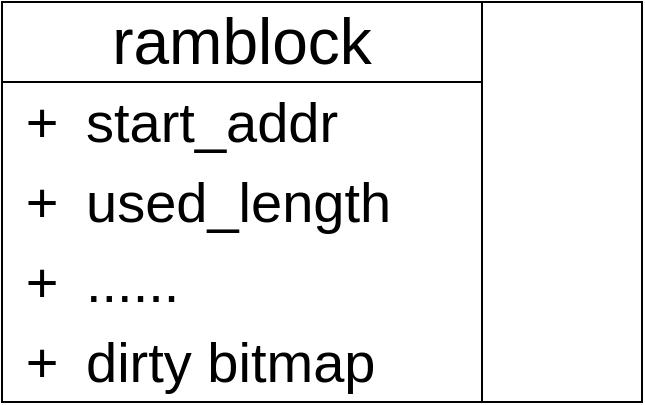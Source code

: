 <mxfile version="21.6.2" type="github">
  <diagram name="第 1 页" id="eFLcW4rc1OjBL_pe3tL0">
    <mxGraphModel dx="2019" dy="1155" grid="1" gridSize="10" guides="1" tooltips="1" connect="1" arrows="1" fold="1" page="1" pageScale="1" pageWidth="827" pageHeight="1169" math="0" shadow="0">
      <root>
        <mxCell id="0" />
        <mxCell id="1" parent="0" />
        <mxCell id="zmStRXuhUgsYv_nEsaAY-1" value="" style="rounded=0;whiteSpace=wrap;html=1;align=left;" vertex="1" parent="1">
          <mxGeometry x="200" y="320" width="240" height="160" as="geometry" />
        </mxCell>
        <mxCell id="zmStRXuhUgsYv_nEsaAY-2" value="" style="rounded=0;whiteSpace=wrap;html=1;" vertex="1" parent="1">
          <mxGeometry x="440" y="280" width="80" height="200" as="geometry" />
        </mxCell>
        <mxCell id="zmStRXuhUgsYv_nEsaAY-3" value="&lt;font style=&quot;font-size: 32px;&quot;&gt;ramblock&lt;/font&gt;" style="rounded=0;whiteSpace=wrap;html=1;" vertex="1" parent="1">
          <mxGeometry x="200" y="280" width="240" height="40" as="geometry" />
        </mxCell>
        <mxCell id="zmStRXuhUgsYv_nEsaAY-4" value="&lt;span style=&quot;background-color: initial;&quot;&gt;&lt;font style=&quot;font-size: 28px;&quot;&gt;dirty bitmap&lt;/font&gt;&lt;/span&gt;" style="text;html=1;strokeColor=none;fillColor=none;align=left;verticalAlign=middle;whiteSpace=wrap;rounded=0;" vertex="1" parent="1">
          <mxGeometry x="240" y="440" width="200" height="40" as="geometry" />
        </mxCell>
        <mxCell id="zmStRXuhUgsYv_nEsaAY-5" value="&lt;font style=&quot;font-size: 28px;&quot;&gt;+&lt;/font&gt;" style="text;html=1;strokeColor=none;fillColor=none;align=center;verticalAlign=middle;whiteSpace=wrap;rounded=0;" vertex="1" parent="1">
          <mxGeometry x="200" y="440" width="40" height="40" as="geometry" />
        </mxCell>
        <mxCell id="zmStRXuhUgsYv_nEsaAY-6" value="&lt;span style=&quot;background-color: initial;&quot;&gt;&lt;font style=&quot;font-size: 28px;&quot;&gt;start_addr&lt;/font&gt;&lt;/span&gt;" style="text;html=1;strokeColor=none;fillColor=none;align=left;verticalAlign=middle;whiteSpace=wrap;rounded=0;" vertex="1" parent="1">
          <mxGeometry x="240" y="320" width="200" height="40" as="geometry" />
        </mxCell>
        <mxCell id="zmStRXuhUgsYv_nEsaAY-7" value="&lt;font style=&quot;font-size: 28px;&quot;&gt;+&lt;/font&gt;" style="text;html=1;strokeColor=none;fillColor=none;align=center;verticalAlign=middle;whiteSpace=wrap;rounded=0;" vertex="1" parent="1">
          <mxGeometry x="200" y="320" width="40" height="40" as="geometry" />
        </mxCell>
        <mxCell id="zmStRXuhUgsYv_nEsaAY-8" value="&lt;span style=&quot;background-color: initial;&quot;&gt;&lt;font style=&quot;font-size: 28px;&quot;&gt;used_length&lt;/font&gt;&lt;/span&gt;" style="text;html=1;strokeColor=none;fillColor=none;align=left;verticalAlign=middle;whiteSpace=wrap;rounded=0;" vertex="1" parent="1">
          <mxGeometry x="240" y="360" width="200" height="40" as="geometry" />
        </mxCell>
        <mxCell id="zmStRXuhUgsYv_nEsaAY-9" value="&lt;font style=&quot;font-size: 28px;&quot;&gt;+&lt;/font&gt;" style="text;html=1;strokeColor=none;fillColor=none;align=center;verticalAlign=middle;whiteSpace=wrap;rounded=0;" vertex="1" parent="1">
          <mxGeometry x="200" y="360" width="40" height="40" as="geometry" />
        </mxCell>
        <mxCell id="zmStRXuhUgsYv_nEsaAY-10" value="&lt;span style=&quot;background-color: initial;&quot;&gt;&lt;font style=&quot;font-size: 28px;&quot;&gt;......&lt;/font&gt;&lt;/span&gt;" style="text;html=1;strokeColor=none;fillColor=none;align=left;verticalAlign=middle;whiteSpace=wrap;rounded=0;" vertex="1" parent="1">
          <mxGeometry x="240" y="400" width="200" height="40" as="geometry" />
        </mxCell>
        <mxCell id="zmStRXuhUgsYv_nEsaAY-11" value="&lt;font style=&quot;font-size: 28px;&quot;&gt;+&lt;/font&gt;" style="text;html=1;strokeColor=none;fillColor=none;align=center;verticalAlign=middle;whiteSpace=wrap;rounded=0;" vertex="1" parent="1">
          <mxGeometry x="200" y="400" width="40" height="40" as="geometry" />
        </mxCell>
      </root>
    </mxGraphModel>
  </diagram>
</mxfile>
